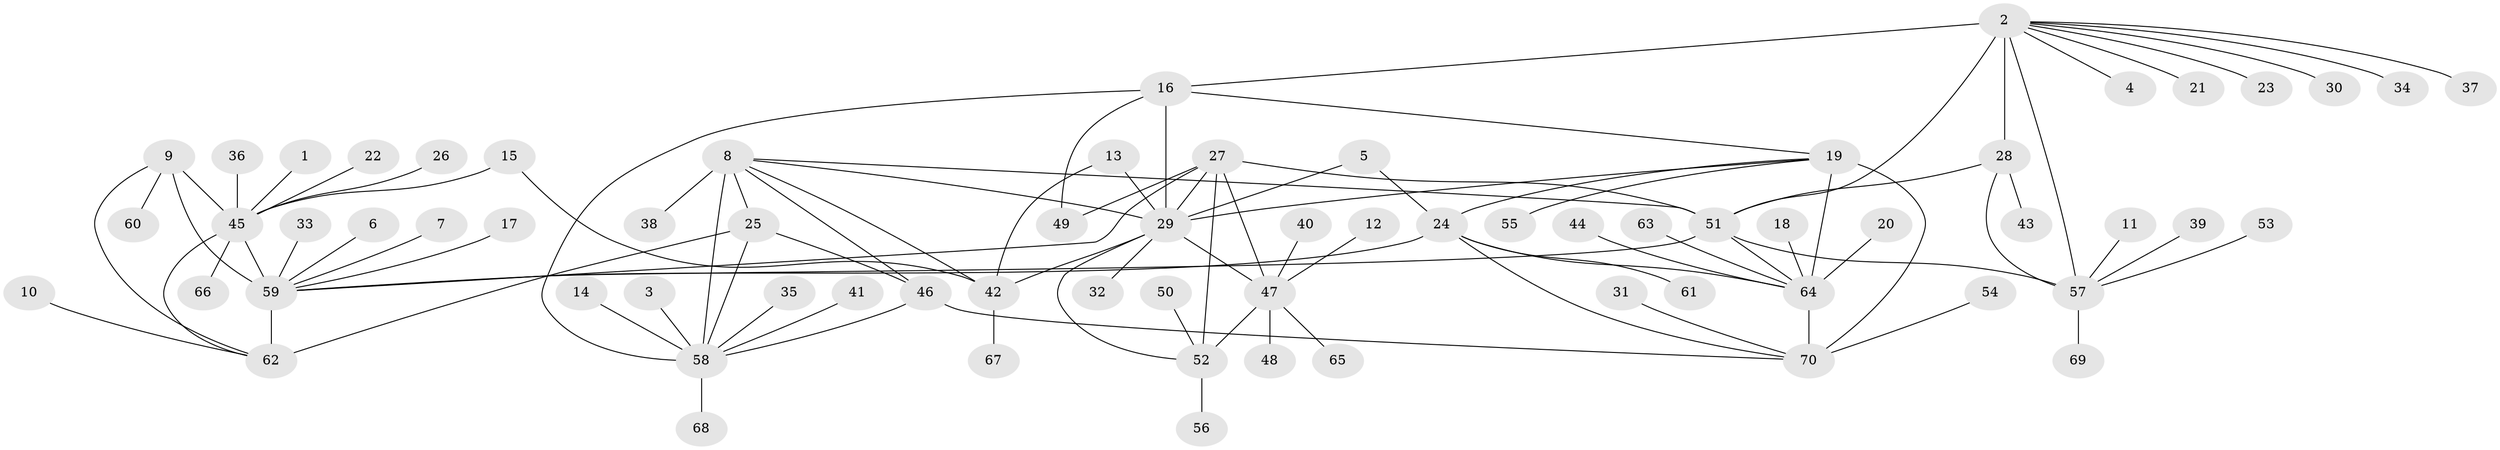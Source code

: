 // original degree distribution, {10: 0.02857142857142857, 12: 0.03571428571428571, 9: 0.05714285714285714, 11: 0.02857142857142857, 7: 0.02857142857142857, 8: 0.05, 14: 0.007142857142857143, 6: 0.02142857142857143, 1: 0.6142857142857143, 2: 0.11428571428571428, 5: 0.007142857142857143, 3: 0.007142857142857143}
// Generated by graph-tools (version 1.1) at 2025/02/03/09/25 03:02:38]
// undirected, 70 vertices, 98 edges
graph export_dot {
graph [start="1"]
  node [color=gray90,style=filled];
  1;
  2;
  3;
  4;
  5;
  6;
  7;
  8;
  9;
  10;
  11;
  12;
  13;
  14;
  15;
  16;
  17;
  18;
  19;
  20;
  21;
  22;
  23;
  24;
  25;
  26;
  27;
  28;
  29;
  30;
  31;
  32;
  33;
  34;
  35;
  36;
  37;
  38;
  39;
  40;
  41;
  42;
  43;
  44;
  45;
  46;
  47;
  48;
  49;
  50;
  51;
  52;
  53;
  54;
  55;
  56;
  57;
  58;
  59;
  60;
  61;
  62;
  63;
  64;
  65;
  66;
  67;
  68;
  69;
  70;
  1 -- 45 [weight=1.0];
  2 -- 4 [weight=1.0];
  2 -- 16 [weight=1.0];
  2 -- 21 [weight=1.0];
  2 -- 23 [weight=1.0];
  2 -- 28 [weight=3.0];
  2 -- 30 [weight=1.0];
  2 -- 34 [weight=1.0];
  2 -- 37 [weight=1.0];
  2 -- 51 [weight=6.0];
  2 -- 57 [weight=3.0];
  3 -- 58 [weight=1.0];
  5 -- 24 [weight=1.0];
  5 -- 29 [weight=1.0];
  6 -- 59 [weight=1.0];
  7 -- 59 [weight=1.0];
  8 -- 25 [weight=2.0];
  8 -- 29 [weight=1.0];
  8 -- 38 [weight=1.0];
  8 -- 42 [weight=1.0];
  8 -- 46 [weight=2.0];
  8 -- 51 [weight=1.0];
  8 -- 58 [weight=6.0];
  9 -- 45 [weight=1.0];
  9 -- 59 [weight=4.0];
  9 -- 60 [weight=1.0];
  9 -- 62 [weight=1.0];
  10 -- 62 [weight=1.0];
  11 -- 57 [weight=1.0];
  12 -- 47 [weight=1.0];
  13 -- 29 [weight=1.0];
  13 -- 42 [weight=1.0];
  14 -- 58 [weight=1.0];
  15 -- 42 [weight=1.0];
  15 -- 45 [weight=1.0];
  16 -- 19 [weight=1.0];
  16 -- 29 [weight=1.0];
  16 -- 49 [weight=1.0];
  16 -- 58 [weight=1.0];
  17 -- 59 [weight=1.0];
  18 -- 64 [weight=1.0];
  19 -- 24 [weight=2.0];
  19 -- 29 [weight=1.0];
  19 -- 55 [weight=1.0];
  19 -- 64 [weight=6.0];
  19 -- 70 [weight=2.0];
  20 -- 64 [weight=1.0];
  22 -- 45 [weight=1.0];
  24 -- 59 [weight=1.0];
  24 -- 61 [weight=1.0];
  24 -- 64 [weight=3.0];
  24 -- 70 [weight=1.0];
  25 -- 46 [weight=1.0];
  25 -- 58 [weight=3.0];
  25 -- 62 [weight=1.0];
  26 -- 45 [weight=1.0];
  27 -- 29 [weight=4.0];
  27 -- 47 [weight=4.0];
  27 -- 49 [weight=1.0];
  27 -- 51 [weight=2.0];
  27 -- 52 [weight=2.0];
  27 -- 59 [weight=1.0];
  28 -- 43 [weight=1.0];
  28 -- 51 [weight=2.0];
  28 -- 57 [weight=1.0];
  29 -- 32 [weight=1.0];
  29 -- 42 [weight=1.0];
  29 -- 47 [weight=4.0];
  29 -- 52 [weight=2.0];
  31 -- 70 [weight=1.0];
  33 -- 59 [weight=1.0];
  35 -- 58 [weight=1.0];
  36 -- 45 [weight=1.0];
  39 -- 57 [weight=1.0];
  40 -- 47 [weight=1.0];
  41 -- 58 [weight=1.0];
  42 -- 67 [weight=1.0];
  44 -- 64 [weight=1.0];
  45 -- 59 [weight=4.0];
  45 -- 62 [weight=1.0];
  45 -- 66 [weight=1.0];
  46 -- 58 [weight=3.0];
  46 -- 70 [weight=1.0];
  47 -- 48 [weight=1.0];
  47 -- 52 [weight=2.0];
  47 -- 65 [weight=1.0];
  50 -- 52 [weight=1.0];
  51 -- 57 [weight=2.0];
  51 -- 59 [weight=1.0];
  51 -- 64 [weight=1.0];
  52 -- 56 [weight=1.0];
  53 -- 57 [weight=1.0];
  54 -- 70 [weight=1.0];
  57 -- 69 [weight=1.0];
  58 -- 68 [weight=1.0];
  59 -- 62 [weight=4.0];
  63 -- 64 [weight=1.0];
  64 -- 70 [weight=3.0];
}
